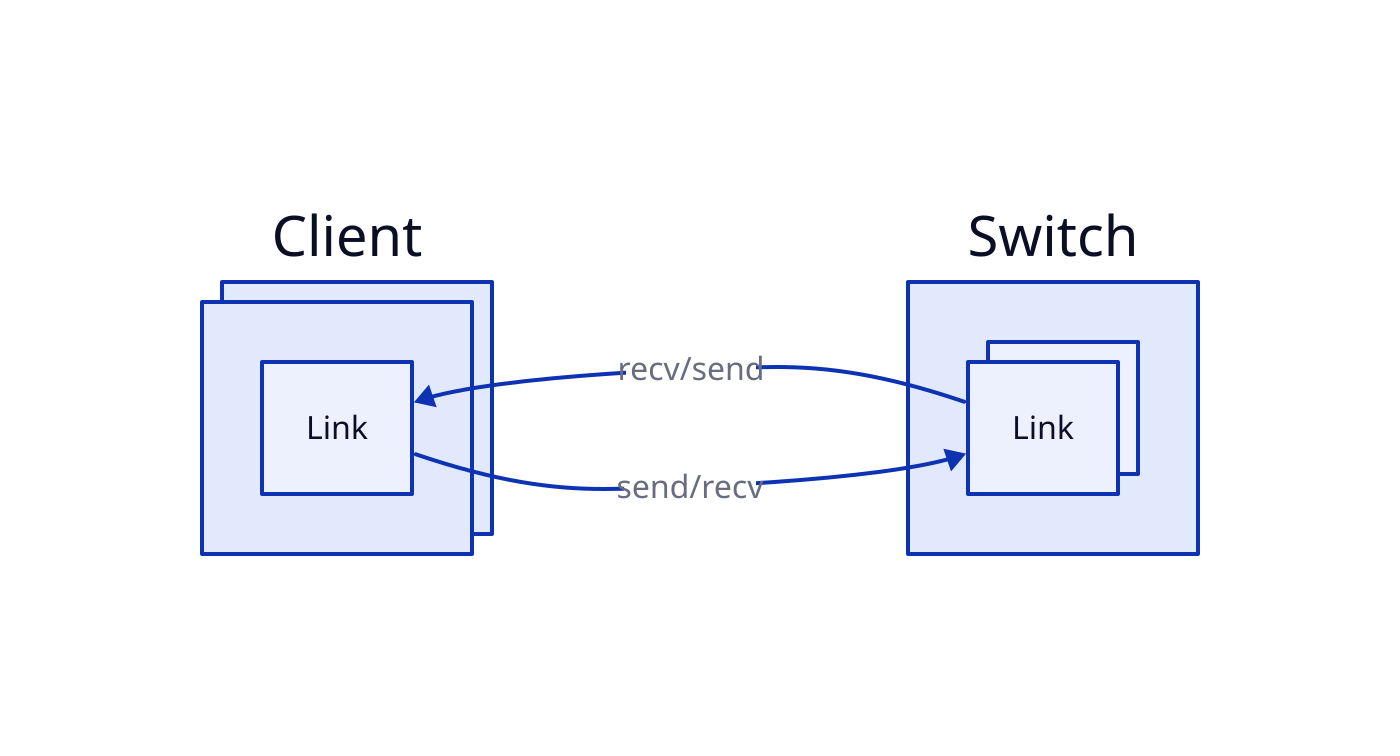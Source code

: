 direction: left

s: Switch {
    l: Link {
        style {
            multiple: true
        }
    }
}

c: Client {
    l: Link

    style {
        multiple: true
    }
}

"c"."l" -> "s"."l": send/recv
"s"."l" -> "c"."l": recv/send